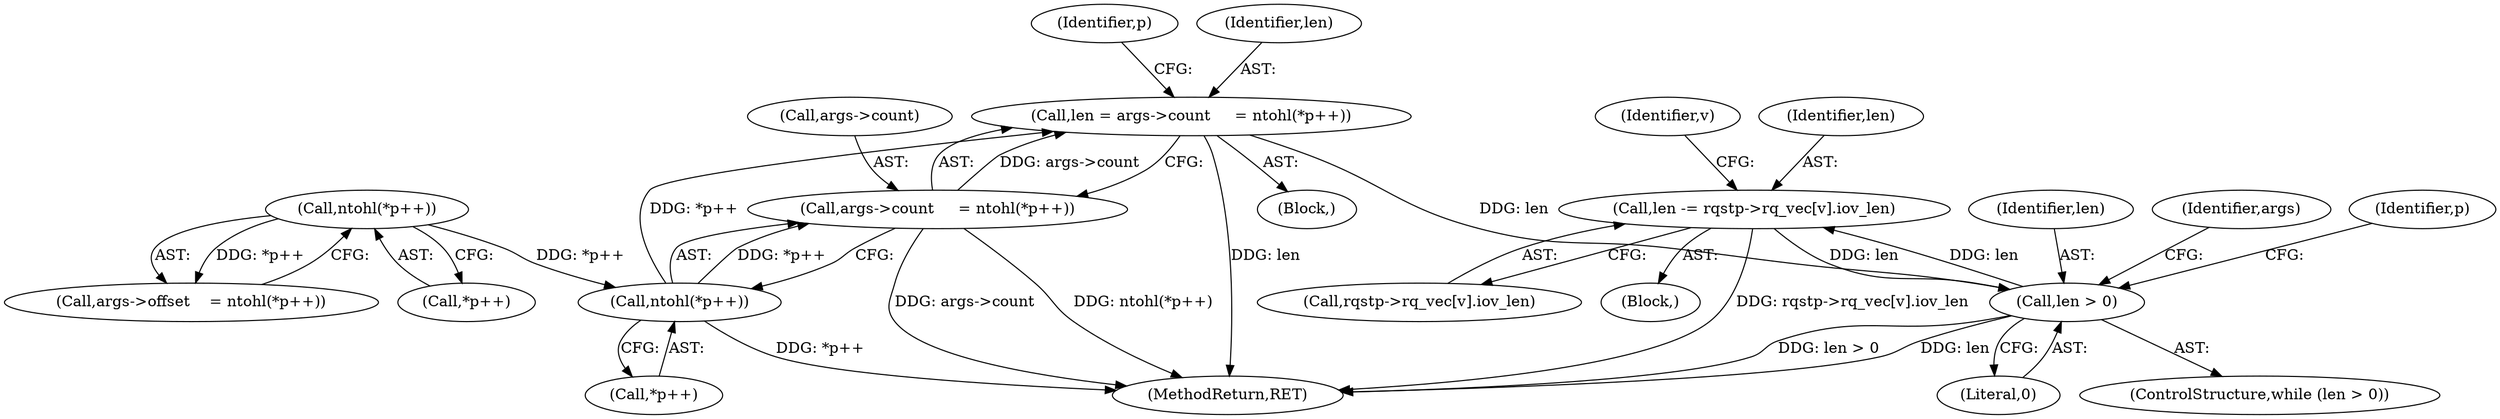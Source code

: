 digraph "0_linux_c70422f760c120480fee4de6c38804c72aa26bc1_15@array" {
"1000175" [label="(Call,len -= rqstp->rq_vec[v].iov_len)"];
"1000153" [label="(Call,len > 0)"];
"1000175" [label="(Call,len -= rqstp->rq_vec[v].iov_len)"];
"1000130" [label="(Call,len = args->count     = ntohl(*p++))"];
"1000132" [label="(Call,args->count     = ntohl(*p++))"];
"1000136" [label="(Call,ntohl(*p++))"];
"1000126" [label="(Call,ntohl(*p++))"];
"1000188" [label="(Identifier,args)"];
"1000175" [label="(Call,len -= rqstp->rq_vec[v].iov_len)"];
"1000126" [label="(Call,ntohl(*p++))"];
"1000122" [label="(Call,args->offset    = ntohl(*p++))"];
"1000177" [label="(Call,rqstp->rq_vec[v].iov_len)"];
"1000137" [label="(Call,*p++)"];
"1000130" [label="(Call,len = args->count     = ntohl(*p++))"];
"1000155" [label="(Literal,0)"];
"1000141" [label="(Identifier,p)"];
"1000156" [label="(Block,)"];
"1000136" [label="(Call,ntohl(*p++))"];
"1000153" [label="(Call,len > 0)"];
"1000133" [label="(Call,args->count)"];
"1000131" [label="(Identifier,len)"];
"1000159" [label="(Identifier,p)"];
"1000127" [label="(Call,*p++)"];
"1000106" [label="(Block,)"];
"1000154" [label="(Identifier,len)"];
"1000176" [label="(Identifier,len)"];
"1000152" [label="(ControlStructure,while (len > 0))"];
"1000132" [label="(Call,args->count     = ntohl(*p++))"];
"1000185" [label="(Identifier,v)"];
"1000193" [label="(MethodReturn,RET)"];
"1000175" -> "1000156"  [label="AST: "];
"1000175" -> "1000177"  [label="CFG: "];
"1000176" -> "1000175"  [label="AST: "];
"1000177" -> "1000175"  [label="AST: "];
"1000185" -> "1000175"  [label="CFG: "];
"1000175" -> "1000193"  [label="DDG: rqstp->rq_vec[v].iov_len"];
"1000175" -> "1000153"  [label="DDG: len"];
"1000153" -> "1000175"  [label="DDG: len"];
"1000153" -> "1000152"  [label="AST: "];
"1000153" -> "1000155"  [label="CFG: "];
"1000154" -> "1000153"  [label="AST: "];
"1000155" -> "1000153"  [label="AST: "];
"1000159" -> "1000153"  [label="CFG: "];
"1000188" -> "1000153"  [label="CFG: "];
"1000153" -> "1000193"  [label="DDG: len > 0"];
"1000153" -> "1000193"  [label="DDG: len"];
"1000130" -> "1000153"  [label="DDG: len"];
"1000130" -> "1000106"  [label="AST: "];
"1000130" -> "1000132"  [label="CFG: "];
"1000131" -> "1000130"  [label="AST: "];
"1000132" -> "1000130"  [label="AST: "];
"1000141" -> "1000130"  [label="CFG: "];
"1000130" -> "1000193"  [label="DDG: len"];
"1000132" -> "1000130"  [label="DDG: args->count"];
"1000136" -> "1000130"  [label="DDG: *p++"];
"1000132" -> "1000136"  [label="CFG: "];
"1000133" -> "1000132"  [label="AST: "];
"1000136" -> "1000132"  [label="AST: "];
"1000132" -> "1000193"  [label="DDG: args->count"];
"1000132" -> "1000193"  [label="DDG: ntohl(*p++)"];
"1000136" -> "1000132"  [label="DDG: *p++"];
"1000136" -> "1000137"  [label="CFG: "];
"1000137" -> "1000136"  [label="AST: "];
"1000136" -> "1000193"  [label="DDG: *p++"];
"1000126" -> "1000136"  [label="DDG: *p++"];
"1000126" -> "1000122"  [label="AST: "];
"1000126" -> "1000127"  [label="CFG: "];
"1000127" -> "1000126"  [label="AST: "];
"1000122" -> "1000126"  [label="CFG: "];
"1000126" -> "1000122"  [label="DDG: *p++"];
}
